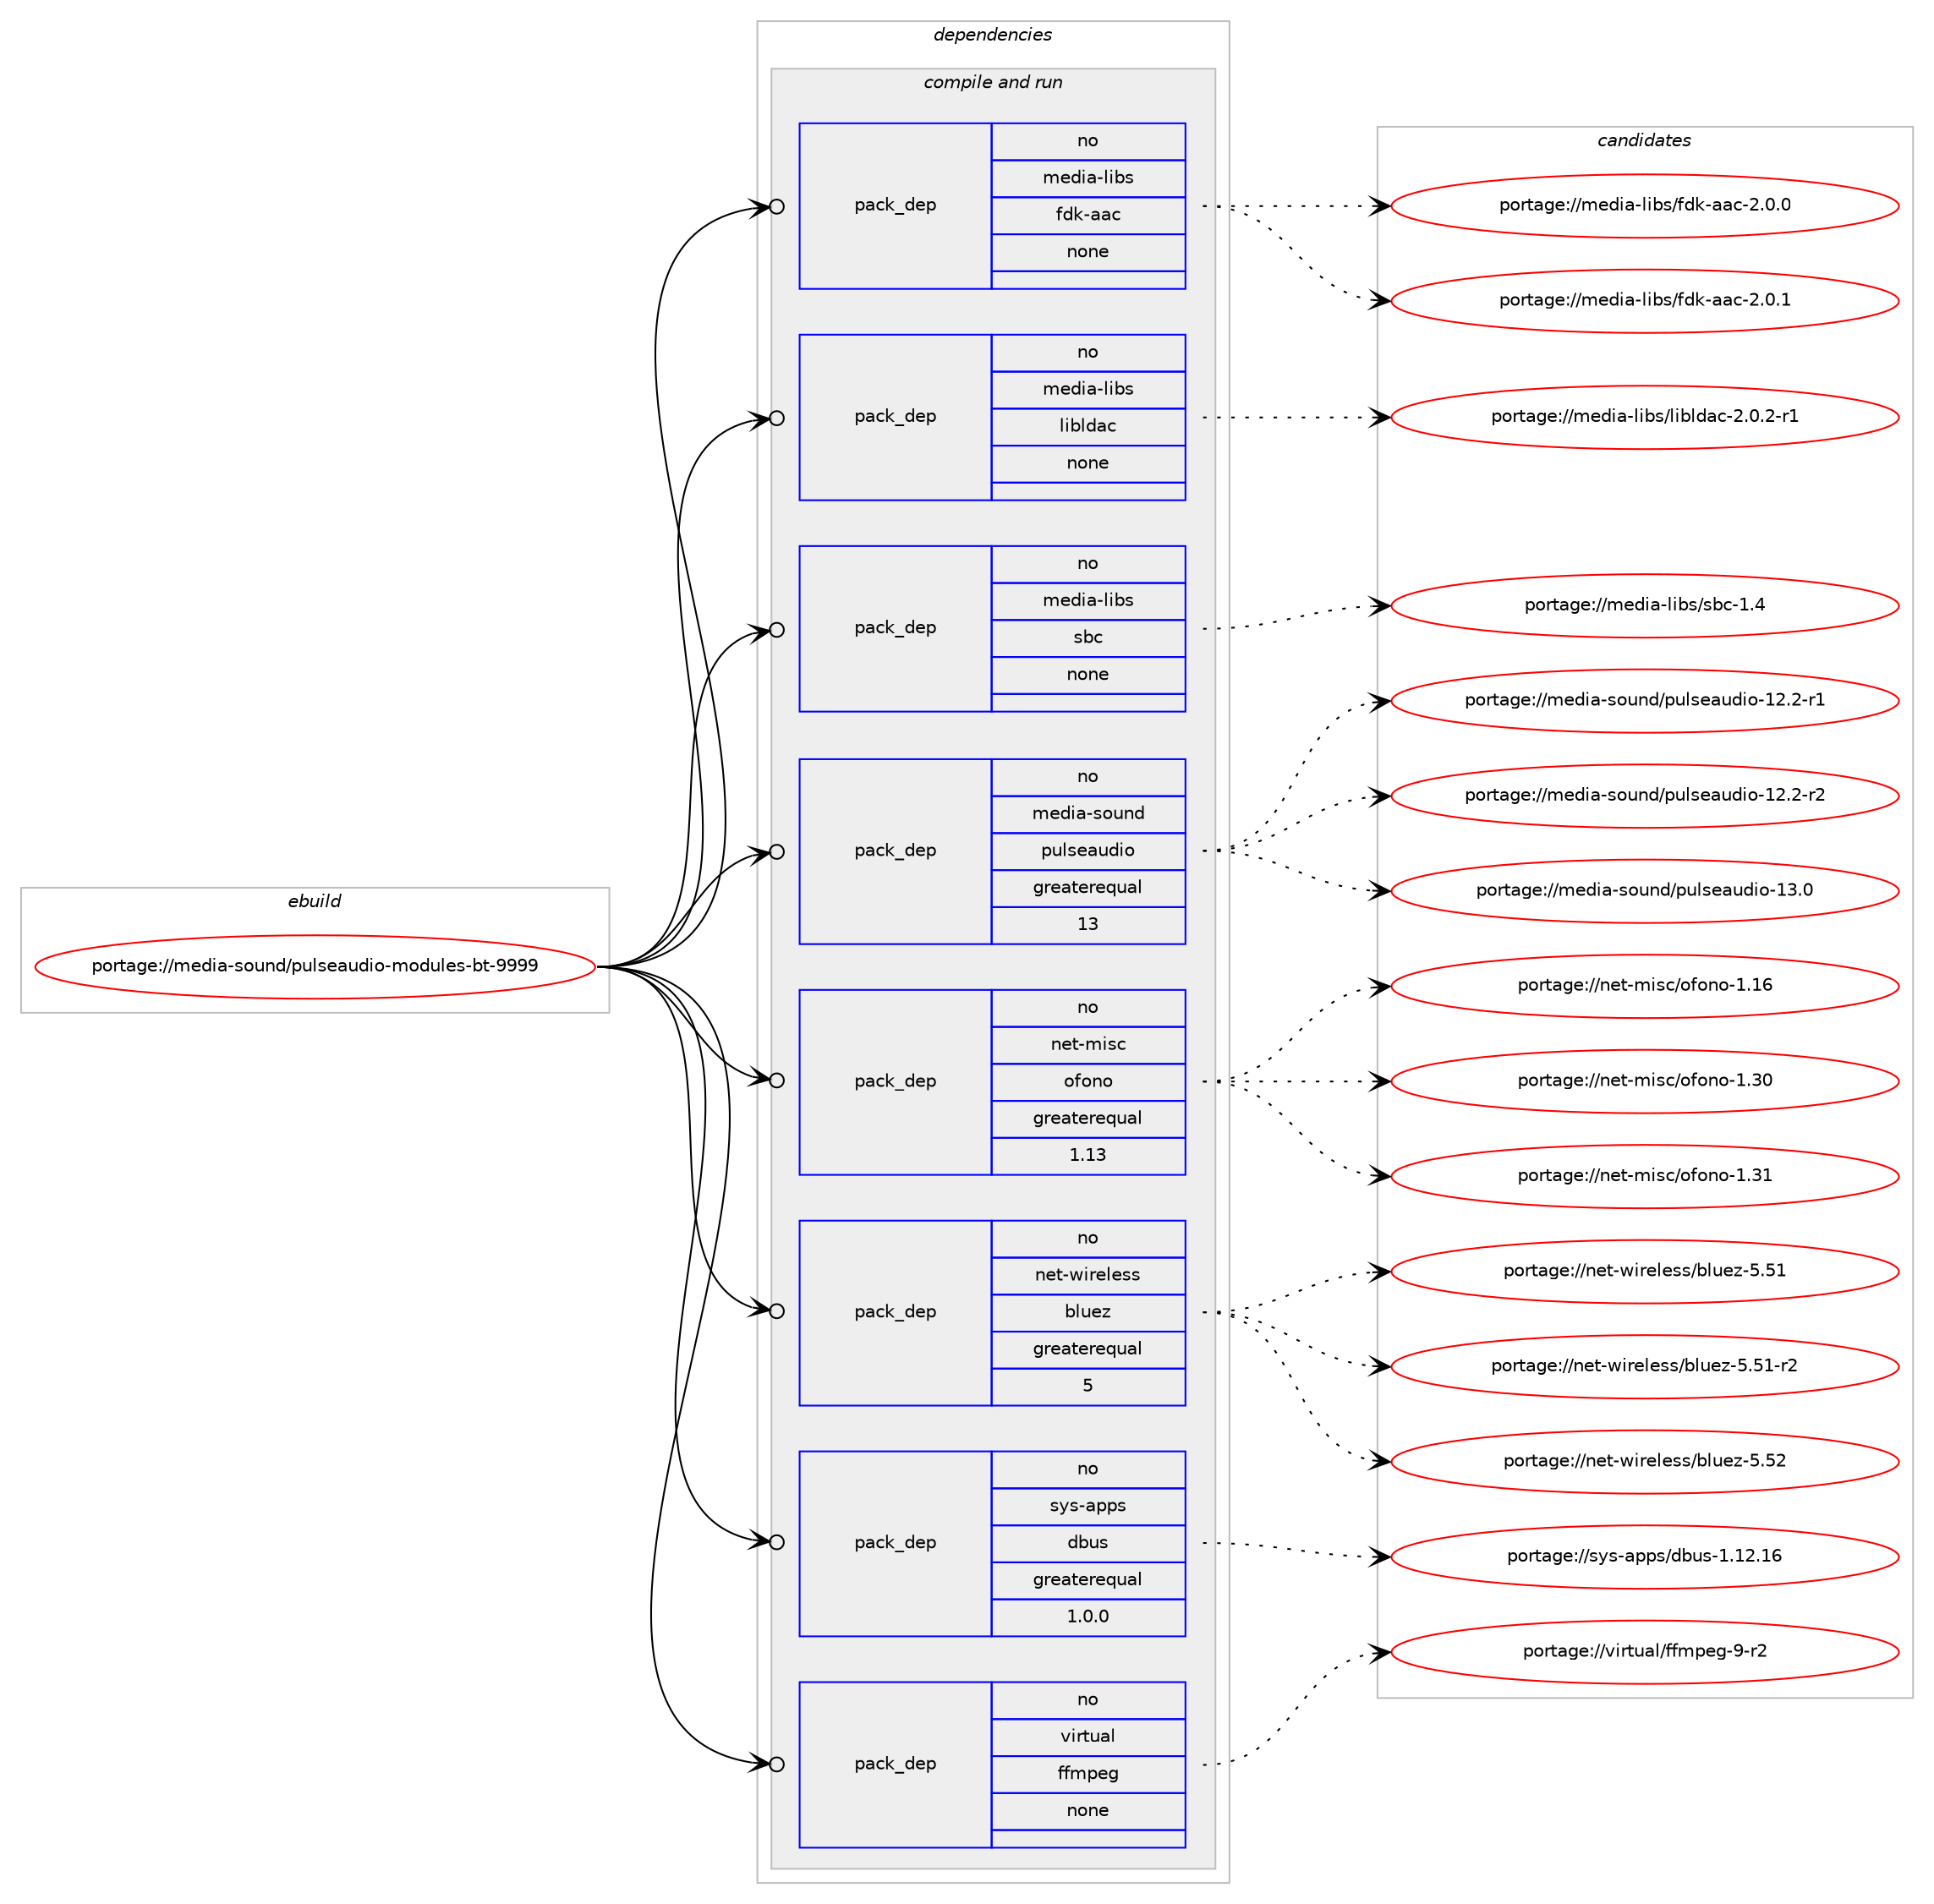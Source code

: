 digraph prolog {

# *************
# Graph options
# *************

newrank=true;
concentrate=true;
compound=true;
graph [rankdir=LR,fontname=Helvetica,fontsize=10,ranksep=1.5];#, ranksep=2.5, nodesep=0.2];
edge  [arrowhead=vee];
node  [fontname=Helvetica,fontsize=10];

# **********
# The ebuild
# **********

subgraph cluster_leftcol {
color=gray;
rank=same;
label=<<i>ebuild</i>>;
id [label="portage://media-sound/pulseaudio-modules-bt-9999", color=red, width=4, href="../media-sound/pulseaudio-modules-bt-9999.svg"];
}

# ****************
# The dependencies
# ****************

subgraph cluster_midcol {
color=gray;
label=<<i>dependencies</i>>;
subgraph cluster_compile {
fillcolor="#eeeeee";
style=filled;
label=<<i>compile</i>>;
}
subgraph cluster_compileandrun {
fillcolor="#eeeeee";
style=filled;
label=<<i>compile and run</i>>;
subgraph pack246454 {
dependency335298 [label=<<TABLE BORDER="0" CELLBORDER="1" CELLSPACING="0" CELLPADDING="4" WIDTH="220"><TR><TD ROWSPAN="6" CELLPADDING="30">pack_dep</TD></TR><TR><TD WIDTH="110">no</TD></TR><TR><TD>media-libs</TD></TR><TR><TD>fdk-aac</TD></TR><TR><TD>none</TD></TR><TR><TD></TD></TR></TABLE>>, shape=none, color=blue];
}
id:e -> dependency335298:w [weight=20,style="solid",arrowhead="odotvee"];
subgraph pack246455 {
dependency335299 [label=<<TABLE BORDER="0" CELLBORDER="1" CELLSPACING="0" CELLPADDING="4" WIDTH="220"><TR><TD ROWSPAN="6" CELLPADDING="30">pack_dep</TD></TR><TR><TD WIDTH="110">no</TD></TR><TR><TD>media-libs</TD></TR><TR><TD>libldac</TD></TR><TR><TD>none</TD></TR><TR><TD></TD></TR></TABLE>>, shape=none, color=blue];
}
id:e -> dependency335299:w [weight=20,style="solid",arrowhead="odotvee"];
subgraph pack246456 {
dependency335300 [label=<<TABLE BORDER="0" CELLBORDER="1" CELLSPACING="0" CELLPADDING="4" WIDTH="220"><TR><TD ROWSPAN="6" CELLPADDING="30">pack_dep</TD></TR><TR><TD WIDTH="110">no</TD></TR><TR><TD>media-libs</TD></TR><TR><TD>sbc</TD></TR><TR><TD>none</TD></TR><TR><TD></TD></TR></TABLE>>, shape=none, color=blue];
}
id:e -> dependency335300:w [weight=20,style="solid",arrowhead="odotvee"];
subgraph pack246457 {
dependency335301 [label=<<TABLE BORDER="0" CELLBORDER="1" CELLSPACING="0" CELLPADDING="4" WIDTH="220"><TR><TD ROWSPAN="6" CELLPADDING="30">pack_dep</TD></TR><TR><TD WIDTH="110">no</TD></TR><TR><TD>media-sound</TD></TR><TR><TD>pulseaudio</TD></TR><TR><TD>greaterequal</TD></TR><TR><TD>13</TD></TR></TABLE>>, shape=none, color=blue];
}
id:e -> dependency335301:w [weight=20,style="solid",arrowhead="odotvee"];
subgraph pack246458 {
dependency335302 [label=<<TABLE BORDER="0" CELLBORDER="1" CELLSPACING="0" CELLPADDING="4" WIDTH="220"><TR><TD ROWSPAN="6" CELLPADDING="30">pack_dep</TD></TR><TR><TD WIDTH="110">no</TD></TR><TR><TD>net-misc</TD></TR><TR><TD>ofono</TD></TR><TR><TD>greaterequal</TD></TR><TR><TD>1.13</TD></TR></TABLE>>, shape=none, color=blue];
}
id:e -> dependency335302:w [weight=20,style="solid",arrowhead="odotvee"];
subgraph pack246459 {
dependency335303 [label=<<TABLE BORDER="0" CELLBORDER="1" CELLSPACING="0" CELLPADDING="4" WIDTH="220"><TR><TD ROWSPAN="6" CELLPADDING="30">pack_dep</TD></TR><TR><TD WIDTH="110">no</TD></TR><TR><TD>net-wireless</TD></TR><TR><TD>bluez</TD></TR><TR><TD>greaterequal</TD></TR><TR><TD>5</TD></TR></TABLE>>, shape=none, color=blue];
}
id:e -> dependency335303:w [weight=20,style="solid",arrowhead="odotvee"];
subgraph pack246460 {
dependency335304 [label=<<TABLE BORDER="0" CELLBORDER="1" CELLSPACING="0" CELLPADDING="4" WIDTH="220"><TR><TD ROWSPAN="6" CELLPADDING="30">pack_dep</TD></TR><TR><TD WIDTH="110">no</TD></TR><TR><TD>sys-apps</TD></TR><TR><TD>dbus</TD></TR><TR><TD>greaterequal</TD></TR><TR><TD>1.0.0</TD></TR></TABLE>>, shape=none, color=blue];
}
id:e -> dependency335304:w [weight=20,style="solid",arrowhead="odotvee"];
subgraph pack246461 {
dependency335305 [label=<<TABLE BORDER="0" CELLBORDER="1" CELLSPACING="0" CELLPADDING="4" WIDTH="220"><TR><TD ROWSPAN="6" CELLPADDING="30">pack_dep</TD></TR><TR><TD WIDTH="110">no</TD></TR><TR><TD>virtual</TD></TR><TR><TD>ffmpeg</TD></TR><TR><TD>none</TD></TR><TR><TD></TD></TR></TABLE>>, shape=none, color=blue];
}
id:e -> dependency335305:w [weight=20,style="solid",arrowhead="odotvee"];
}
subgraph cluster_run {
fillcolor="#eeeeee";
style=filled;
label=<<i>run</i>>;
}
}

# **************
# The candidates
# **************

subgraph cluster_choices {
rank=same;
color=gray;
label=<<i>candidates</i>>;

subgraph choice246454 {
color=black;
nodesep=1;
choiceportage1091011001059745108105981154710210010745979799455046484648 [label="portage://media-libs/fdk-aac-2.0.0", color=red, width=4,href="../media-libs/fdk-aac-2.0.0.svg"];
choiceportage1091011001059745108105981154710210010745979799455046484649 [label="portage://media-libs/fdk-aac-2.0.1", color=red, width=4,href="../media-libs/fdk-aac-2.0.1.svg"];
dependency335298:e -> choiceportage1091011001059745108105981154710210010745979799455046484648:w [style=dotted,weight="100"];
dependency335298:e -> choiceportage1091011001059745108105981154710210010745979799455046484649:w [style=dotted,weight="100"];
}
subgraph choice246455 {
color=black;
nodesep=1;
choiceportage109101100105974510810598115471081059810810097994550464846504511449 [label="portage://media-libs/libldac-2.0.2-r1", color=red, width=4,href="../media-libs/libldac-2.0.2-r1.svg"];
dependency335299:e -> choiceportage109101100105974510810598115471081059810810097994550464846504511449:w [style=dotted,weight="100"];
}
subgraph choice246456 {
color=black;
nodesep=1;
choiceportage10910110010597451081059811547115989945494652 [label="portage://media-libs/sbc-1.4", color=red, width=4,href="../media-libs/sbc-1.4.svg"];
dependency335300:e -> choiceportage10910110010597451081059811547115989945494652:w [style=dotted,weight="100"];
}
subgraph choice246457 {
color=black;
nodesep=1;
choiceportage1091011001059745115111117110100471121171081151019711710010511145495046504511449 [label="portage://media-sound/pulseaudio-12.2-r1", color=red, width=4,href="../media-sound/pulseaudio-12.2-r1.svg"];
choiceportage1091011001059745115111117110100471121171081151019711710010511145495046504511450 [label="portage://media-sound/pulseaudio-12.2-r2", color=red, width=4,href="../media-sound/pulseaudio-12.2-r2.svg"];
choiceportage109101100105974511511111711010047112117108115101971171001051114549514648 [label="portage://media-sound/pulseaudio-13.0", color=red, width=4,href="../media-sound/pulseaudio-13.0.svg"];
dependency335301:e -> choiceportage1091011001059745115111117110100471121171081151019711710010511145495046504511449:w [style=dotted,weight="100"];
dependency335301:e -> choiceportage1091011001059745115111117110100471121171081151019711710010511145495046504511450:w [style=dotted,weight="100"];
dependency335301:e -> choiceportage109101100105974511511111711010047112117108115101971171001051114549514648:w [style=dotted,weight="100"];
}
subgraph choice246458 {
color=black;
nodesep=1;
choiceportage1101011164510910511599471111021111101114549464954 [label="portage://net-misc/ofono-1.16", color=red, width=4,href="../net-misc/ofono-1.16.svg"];
choiceportage1101011164510910511599471111021111101114549465148 [label="portage://net-misc/ofono-1.30", color=red, width=4,href="../net-misc/ofono-1.30.svg"];
choiceportage1101011164510910511599471111021111101114549465149 [label="portage://net-misc/ofono-1.31", color=red, width=4,href="../net-misc/ofono-1.31.svg"];
dependency335302:e -> choiceportage1101011164510910511599471111021111101114549464954:w [style=dotted,weight="100"];
dependency335302:e -> choiceportage1101011164510910511599471111021111101114549465148:w [style=dotted,weight="100"];
dependency335302:e -> choiceportage1101011164510910511599471111021111101114549465149:w [style=dotted,weight="100"];
}
subgraph choice246459 {
color=black;
nodesep=1;
choiceportage1101011164511910511410110810111511547981081171011224553465349 [label="portage://net-wireless/bluez-5.51", color=red, width=4,href="../net-wireless/bluez-5.51.svg"];
choiceportage11010111645119105114101108101115115479810811710112245534653494511450 [label="portage://net-wireless/bluez-5.51-r2", color=red, width=4,href="../net-wireless/bluez-5.51-r2.svg"];
choiceportage1101011164511910511410110810111511547981081171011224553465350 [label="portage://net-wireless/bluez-5.52", color=red, width=4,href="../net-wireless/bluez-5.52.svg"];
dependency335303:e -> choiceportage1101011164511910511410110810111511547981081171011224553465349:w [style=dotted,weight="100"];
dependency335303:e -> choiceportage11010111645119105114101108101115115479810811710112245534653494511450:w [style=dotted,weight="100"];
dependency335303:e -> choiceportage1101011164511910511410110810111511547981081171011224553465350:w [style=dotted,weight="100"];
}
subgraph choice246460 {
color=black;
nodesep=1;
choiceportage115121115459711211211547100981171154549464950464954 [label="portage://sys-apps/dbus-1.12.16", color=red, width=4,href="../sys-apps/dbus-1.12.16.svg"];
dependency335304:e -> choiceportage115121115459711211211547100981171154549464950464954:w [style=dotted,weight="100"];
}
subgraph choice246461 {
color=black;
nodesep=1;
choiceportage118105114116117971084710210210911210110345574511450 [label="portage://virtual/ffmpeg-9-r2", color=red, width=4,href="../virtual/ffmpeg-9-r2.svg"];
dependency335305:e -> choiceportage118105114116117971084710210210911210110345574511450:w [style=dotted,weight="100"];
}
}

}
